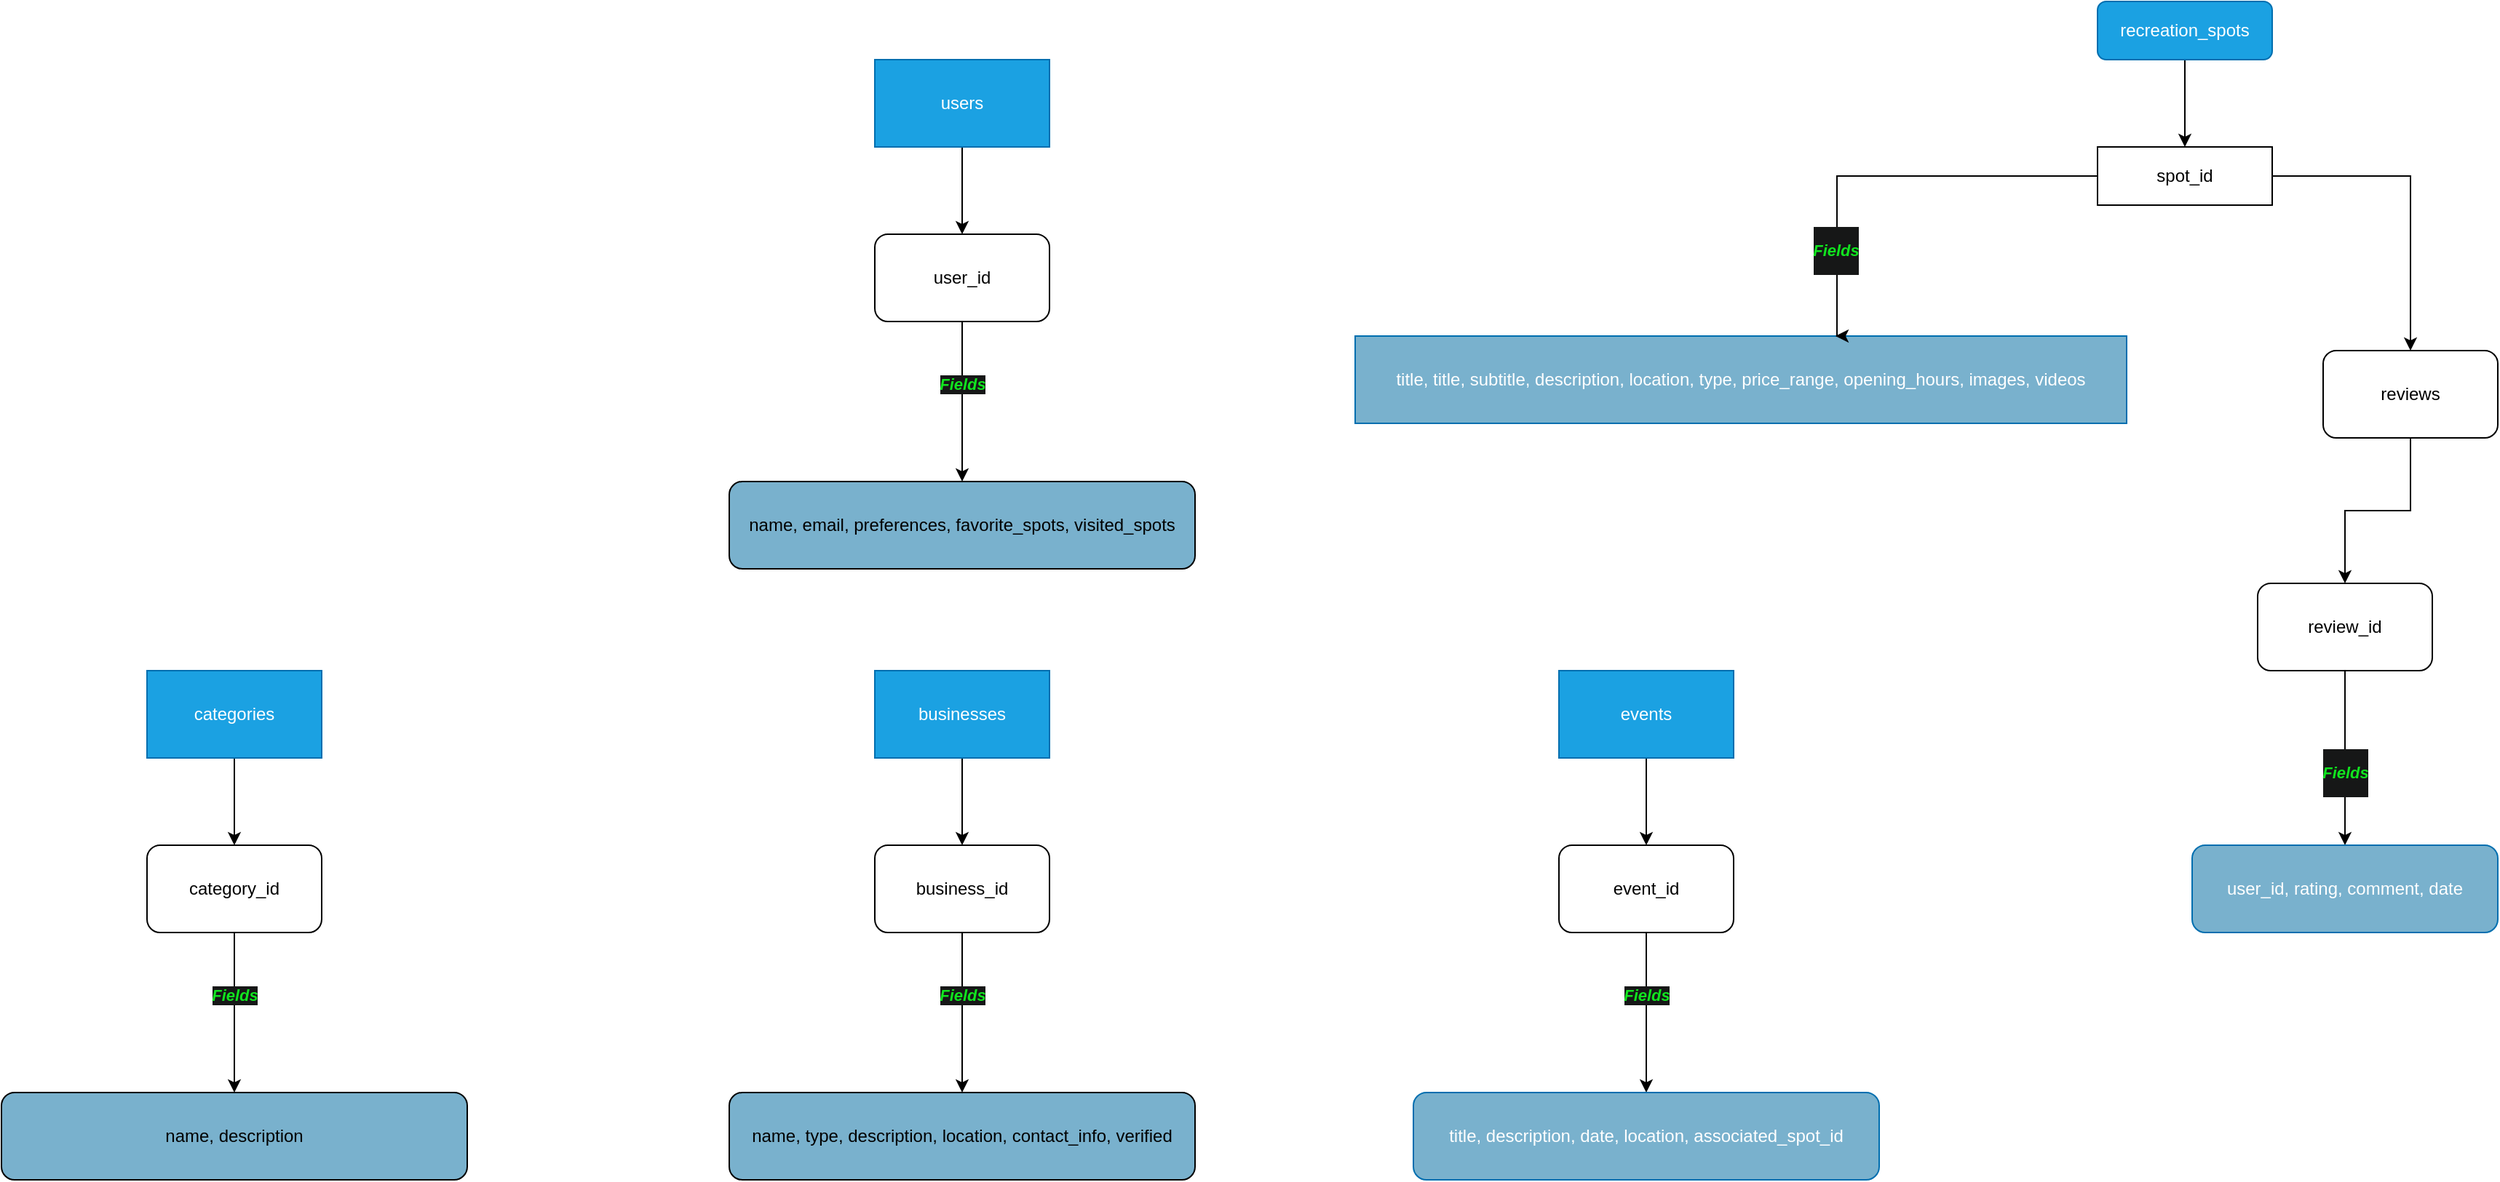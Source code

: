 <mxfile version="24.6.4" type="device">
  <diagram name="Page-1" id="l2NyboBwsIs6VNacqmse">
    <mxGraphModel dx="2763" dy="654" grid="1" gridSize="10" guides="1" tooltips="1" connect="1" arrows="1" fold="1" page="1" pageScale="1" pageWidth="850" pageHeight="1100" math="0" shadow="0">
      <root>
        <mxCell id="0" />
        <mxCell id="1" parent="0" />
        <mxCell id="j4ATV3-jJATQkaZLRyvK-15" value="" style="edgeStyle=orthogonalEdgeStyle;rounded=0;orthogonalLoop=1;jettySize=auto;html=1;" edge="1" parent="1" source="j4ATV3-jJATQkaZLRyvK-2" target="j4ATV3-jJATQkaZLRyvK-3">
          <mxGeometry relative="1" as="geometry" />
        </mxCell>
        <mxCell id="j4ATV3-jJATQkaZLRyvK-2" value="recreation_spots" style="rounded=1;whiteSpace=wrap;html=1;fillColor=#1ba1e2;fontColor=#ffffff;strokeColor=#006EAF;" vertex="1" parent="1">
          <mxGeometry x="190" y="40" width="120" height="40" as="geometry" />
        </mxCell>
        <mxCell id="j4ATV3-jJATQkaZLRyvK-11" style="edgeStyle=orthogonalEdgeStyle;rounded=0;orthogonalLoop=1;jettySize=auto;html=1;entryX=0.5;entryY=0;entryDx=0;entryDy=0;" edge="1" parent="1" source="j4ATV3-jJATQkaZLRyvK-3" target="j4ATV3-jJATQkaZLRyvK-5">
          <mxGeometry relative="1" as="geometry" />
        </mxCell>
        <mxCell id="j4ATV3-jJATQkaZLRyvK-3" value="spot_id" style="rounded=0;whiteSpace=wrap;html=1;" vertex="1" parent="1">
          <mxGeometry x="190" y="140" width="120" height="40" as="geometry" />
        </mxCell>
        <mxCell id="j4ATV3-jJATQkaZLRyvK-4" value="title,&amp;nbsp;title, subtitle, description, location, type, price_range, opening_hours, images, videos" style="rounded=0;whiteSpace=wrap;html=1;fillColor=#79B1CD;fontColor=#ffffff;strokeColor=#006EAF;" vertex="1" parent="1">
          <mxGeometry x="-320" y="270" width="530" height="60" as="geometry" />
        </mxCell>
        <mxCell id="j4ATV3-jJATQkaZLRyvK-10" value="" style="edgeStyle=orthogonalEdgeStyle;rounded=0;orthogonalLoop=1;jettySize=auto;html=1;" edge="1" parent="1" source="j4ATV3-jJATQkaZLRyvK-5" target="j4ATV3-jJATQkaZLRyvK-6">
          <mxGeometry relative="1" as="geometry" />
        </mxCell>
        <mxCell id="j4ATV3-jJATQkaZLRyvK-5" value="reviews" style="rounded=1;whiteSpace=wrap;html=1;" vertex="1" parent="1">
          <mxGeometry x="345" y="280" width="120" height="60" as="geometry" />
        </mxCell>
        <mxCell id="j4ATV3-jJATQkaZLRyvK-9" value="&lt;p style=&quot;line-height: 100%;&quot;&gt;Fields&lt;/p&gt;" style="edgeStyle=orthogonalEdgeStyle;rounded=0;orthogonalLoop=1;jettySize=auto;html=1;fontStyle=3;labelBackgroundColor=#161717;fontColor=#11e41f;" edge="1" parent="1" source="j4ATV3-jJATQkaZLRyvK-6" target="j4ATV3-jJATQkaZLRyvK-7">
          <mxGeometry x="0.167" relative="1" as="geometry">
            <mxPoint as="offset" />
          </mxGeometry>
        </mxCell>
        <mxCell id="j4ATV3-jJATQkaZLRyvK-6" value="review_id" style="rounded=1;whiteSpace=wrap;html=1;" vertex="1" parent="1">
          <mxGeometry x="300" y="440" width="120" height="60" as="geometry" />
        </mxCell>
        <mxCell id="j4ATV3-jJATQkaZLRyvK-7" value="user_id, rating, comment, date" style="rounded=1;whiteSpace=wrap;html=1;fillColor=#79B1CD;fontColor=#ffffff;strokeColor=#006EAF;" vertex="1" parent="1">
          <mxGeometry x="255" y="620" width="210" height="60" as="geometry" />
        </mxCell>
        <mxCell id="j4ATV3-jJATQkaZLRyvK-18" value="&lt;p style=&quot;line-height: 100%;&quot;&gt;Fields&lt;/p&gt;" style="edgeStyle=orthogonalEdgeStyle;rounded=0;orthogonalLoop=1;jettySize=auto;html=1;fontStyle=3;labelBackgroundColor=#161717;fontColor=#11e41f;exitX=0;exitY=0;exitDx=0;exitDy=0;" edge="1" parent="1" source="j4ATV3-jJATQkaZLRyvK-3">
          <mxGeometry x="0.612" y="-1" relative="1" as="geometry">
            <mxPoint x="10" y="140" as="sourcePoint" />
            <mxPoint x="10" y="270" as="targetPoint" />
            <mxPoint as="offset" />
            <Array as="points">
              <mxPoint x="190" y="160" />
              <mxPoint x="11" y="160" />
            </Array>
          </mxGeometry>
        </mxCell>
        <mxCell id="j4ATV3-jJATQkaZLRyvK-29" style="edgeStyle=orthogonalEdgeStyle;rounded=0;orthogonalLoop=1;jettySize=auto;html=1;entryX=0.5;entryY=0;entryDx=0;entryDy=0;" edge="1" parent="1" source="j4ATV3-jJATQkaZLRyvK-20" target="j4ATV3-jJATQkaZLRyvK-21">
          <mxGeometry relative="1" as="geometry" />
        </mxCell>
        <mxCell id="j4ATV3-jJATQkaZLRyvK-20" value="users" style="rounded=0;whiteSpace=wrap;html=1;fillColor=#1ba1e2;fontColor=#ffffff;strokeColor=#006EAF;" vertex="1" parent="1">
          <mxGeometry x="-650" y="80" width="120" height="60" as="geometry" />
        </mxCell>
        <mxCell id="j4ATV3-jJATQkaZLRyvK-21" value="user_id" style="rounded=1;whiteSpace=wrap;html=1;" vertex="1" parent="1">
          <mxGeometry x="-650" y="200" width="120" height="60" as="geometry" />
        </mxCell>
        <mxCell id="j4ATV3-jJATQkaZLRyvK-26" value="Fields" style="edgeStyle=orthogonalEdgeStyle;rounded=0;orthogonalLoop=1;jettySize=auto;html=1;fontStyle=3;labelBackgroundColor=#161717;fontColor=#11e41f;exitX=0.5;exitY=1;exitDx=0;exitDy=0;" edge="1" parent="1" source="j4ATV3-jJATQkaZLRyvK-21">
          <mxGeometry x="-0.222" relative="1" as="geometry">
            <mxPoint x="-590" y="260" as="sourcePoint" />
            <mxPoint x="-590" y="370" as="targetPoint" />
            <mxPoint as="offset" />
            <Array as="points" />
          </mxGeometry>
        </mxCell>
        <mxCell id="j4ATV3-jJATQkaZLRyvK-28" value="name, email, preferences, favorite_spots, visited_spots" style="rounded=1;whiteSpace=wrap;html=1;direction=west;fillColor=#79B1CD;" vertex="1" parent="1">
          <mxGeometry x="-750" y="370" width="320" height="60" as="geometry" />
        </mxCell>
        <mxCell id="j4ATV3-jJATQkaZLRyvK-30" style="edgeStyle=orthogonalEdgeStyle;rounded=0;orthogonalLoop=1;jettySize=auto;html=1;entryX=0.5;entryY=0;entryDx=0;entryDy=0;" edge="1" parent="1" source="j4ATV3-jJATQkaZLRyvK-31" target="j4ATV3-jJATQkaZLRyvK-32">
          <mxGeometry relative="1" as="geometry" />
        </mxCell>
        <mxCell id="j4ATV3-jJATQkaZLRyvK-31" value="businesses" style="rounded=0;whiteSpace=wrap;html=1;fillColor=#1ba1e2;fontColor=#ffffff;strokeColor=#006EAF;" vertex="1" parent="1">
          <mxGeometry x="-650" y="500" width="120" height="60" as="geometry" />
        </mxCell>
        <mxCell id="j4ATV3-jJATQkaZLRyvK-32" value="business_id" style="rounded=1;whiteSpace=wrap;html=1;" vertex="1" parent="1">
          <mxGeometry x="-650" y="620" width="120" height="60" as="geometry" />
        </mxCell>
        <mxCell id="j4ATV3-jJATQkaZLRyvK-33" value="Fields" style="edgeStyle=orthogonalEdgeStyle;rounded=0;orthogonalLoop=1;jettySize=auto;html=1;fontStyle=3;labelBackgroundColor=#161717;fontColor=#11e41f;exitX=0.5;exitY=1;exitDx=0;exitDy=0;" edge="1" parent="1" source="j4ATV3-jJATQkaZLRyvK-32">
          <mxGeometry x="-0.222" relative="1" as="geometry">
            <mxPoint x="-590" y="680" as="sourcePoint" />
            <mxPoint x="-590" y="790" as="targetPoint" />
            <mxPoint as="offset" />
            <Array as="points" />
          </mxGeometry>
        </mxCell>
        <mxCell id="j4ATV3-jJATQkaZLRyvK-34" value="name, type, description, location, contact_info, verified" style="rounded=1;whiteSpace=wrap;html=1;direction=west;fillColor=#79B1CD;" vertex="1" parent="1">
          <mxGeometry x="-750" y="790" width="320" height="60" as="geometry" />
        </mxCell>
        <mxCell id="j4ATV3-jJATQkaZLRyvK-35" style="edgeStyle=orthogonalEdgeStyle;rounded=0;orthogonalLoop=1;jettySize=auto;html=1;entryX=0.5;entryY=0;entryDx=0;entryDy=0;" edge="1" parent="1" source="j4ATV3-jJATQkaZLRyvK-36" target="j4ATV3-jJATQkaZLRyvK-37">
          <mxGeometry relative="1" as="geometry" />
        </mxCell>
        <mxCell id="j4ATV3-jJATQkaZLRyvK-36" value="events" style="rounded=0;whiteSpace=wrap;html=1;fillColor=#1ba1e2;fontColor=#ffffff;strokeColor=#006EAF;" vertex="1" parent="1">
          <mxGeometry x="-180" y="500" width="120" height="60" as="geometry" />
        </mxCell>
        <mxCell id="j4ATV3-jJATQkaZLRyvK-37" value="event_id" style="rounded=1;whiteSpace=wrap;html=1;" vertex="1" parent="1">
          <mxGeometry x="-180" y="620" width="120" height="60" as="geometry" />
        </mxCell>
        <mxCell id="j4ATV3-jJATQkaZLRyvK-38" value="Fields" style="edgeStyle=orthogonalEdgeStyle;rounded=0;orthogonalLoop=1;jettySize=auto;html=1;fontStyle=3;labelBackgroundColor=#161717;fontColor=#11e41f;exitX=0.5;exitY=1;exitDx=0;exitDy=0;" edge="1" parent="1" source="j4ATV3-jJATQkaZLRyvK-37">
          <mxGeometry x="-0.222" relative="1" as="geometry">
            <mxPoint x="-120" y="680" as="sourcePoint" />
            <mxPoint x="-120" y="790" as="targetPoint" />
            <mxPoint as="offset" />
            <Array as="points" />
          </mxGeometry>
        </mxCell>
        <mxCell id="j4ATV3-jJATQkaZLRyvK-39" value="title, description, date, location, associated_spot_id" style="rounded=1;whiteSpace=wrap;html=1;direction=west;fillColor=#79B1CD;fontColor=#ffffff;strokeColor=#006EAF;" vertex="1" parent="1">
          <mxGeometry x="-280" y="790" width="320" height="60" as="geometry" />
        </mxCell>
        <mxCell id="j4ATV3-jJATQkaZLRyvK-40" style="edgeStyle=orthogonalEdgeStyle;rounded=0;orthogonalLoop=1;jettySize=auto;html=1;entryX=0.5;entryY=0;entryDx=0;entryDy=0;" edge="1" parent="1" source="j4ATV3-jJATQkaZLRyvK-41" target="j4ATV3-jJATQkaZLRyvK-42">
          <mxGeometry relative="1" as="geometry" />
        </mxCell>
        <mxCell id="j4ATV3-jJATQkaZLRyvK-41" value="categories" style="rounded=0;whiteSpace=wrap;html=1;fillColor=#1ba1e2;fontColor=#ffffff;strokeColor=#006EAF;" vertex="1" parent="1">
          <mxGeometry x="-1150" y="500" width="120" height="60" as="geometry" />
        </mxCell>
        <mxCell id="j4ATV3-jJATQkaZLRyvK-42" value="category_id" style="rounded=1;whiteSpace=wrap;html=1;" vertex="1" parent="1">
          <mxGeometry x="-1150" y="620" width="120" height="60" as="geometry" />
        </mxCell>
        <mxCell id="j4ATV3-jJATQkaZLRyvK-43" value="Fields" style="edgeStyle=orthogonalEdgeStyle;rounded=0;orthogonalLoop=1;jettySize=auto;html=1;fontStyle=3;labelBackgroundColor=#161717;fontColor=#11e41f;exitX=0.5;exitY=1;exitDx=0;exitDy=0;" edge="1" parent="1" source="j4ATV3-jJATQkaZLRyvK-42">
          <mxGeometry x="-0.222" relative="1" as="geometry">
            <mxPoint x="-1090" y="680" as="sourcePoint" />
            <mxPoint x="-1090" y="790" as="targetPoint" />
            <mxPoint as="offset" />
            <Array as="points" />
          </mxGeometry>
        </mxCell>
        <mxCell id="j4ATV3-jJATQkaZLRyvK-44" value="name, description" style="rounded=1;whiteSpace=wrap;html=1;direction=west;fillColor=#79B1CD;" vertex="1" parent="1">
          <mxGeometry x="-1250" y="790" width="320" height="60" as="geometry" />
        </mxCell>
      </root>
    </mxGraphModel>
  </diagram>
</mxfile>
